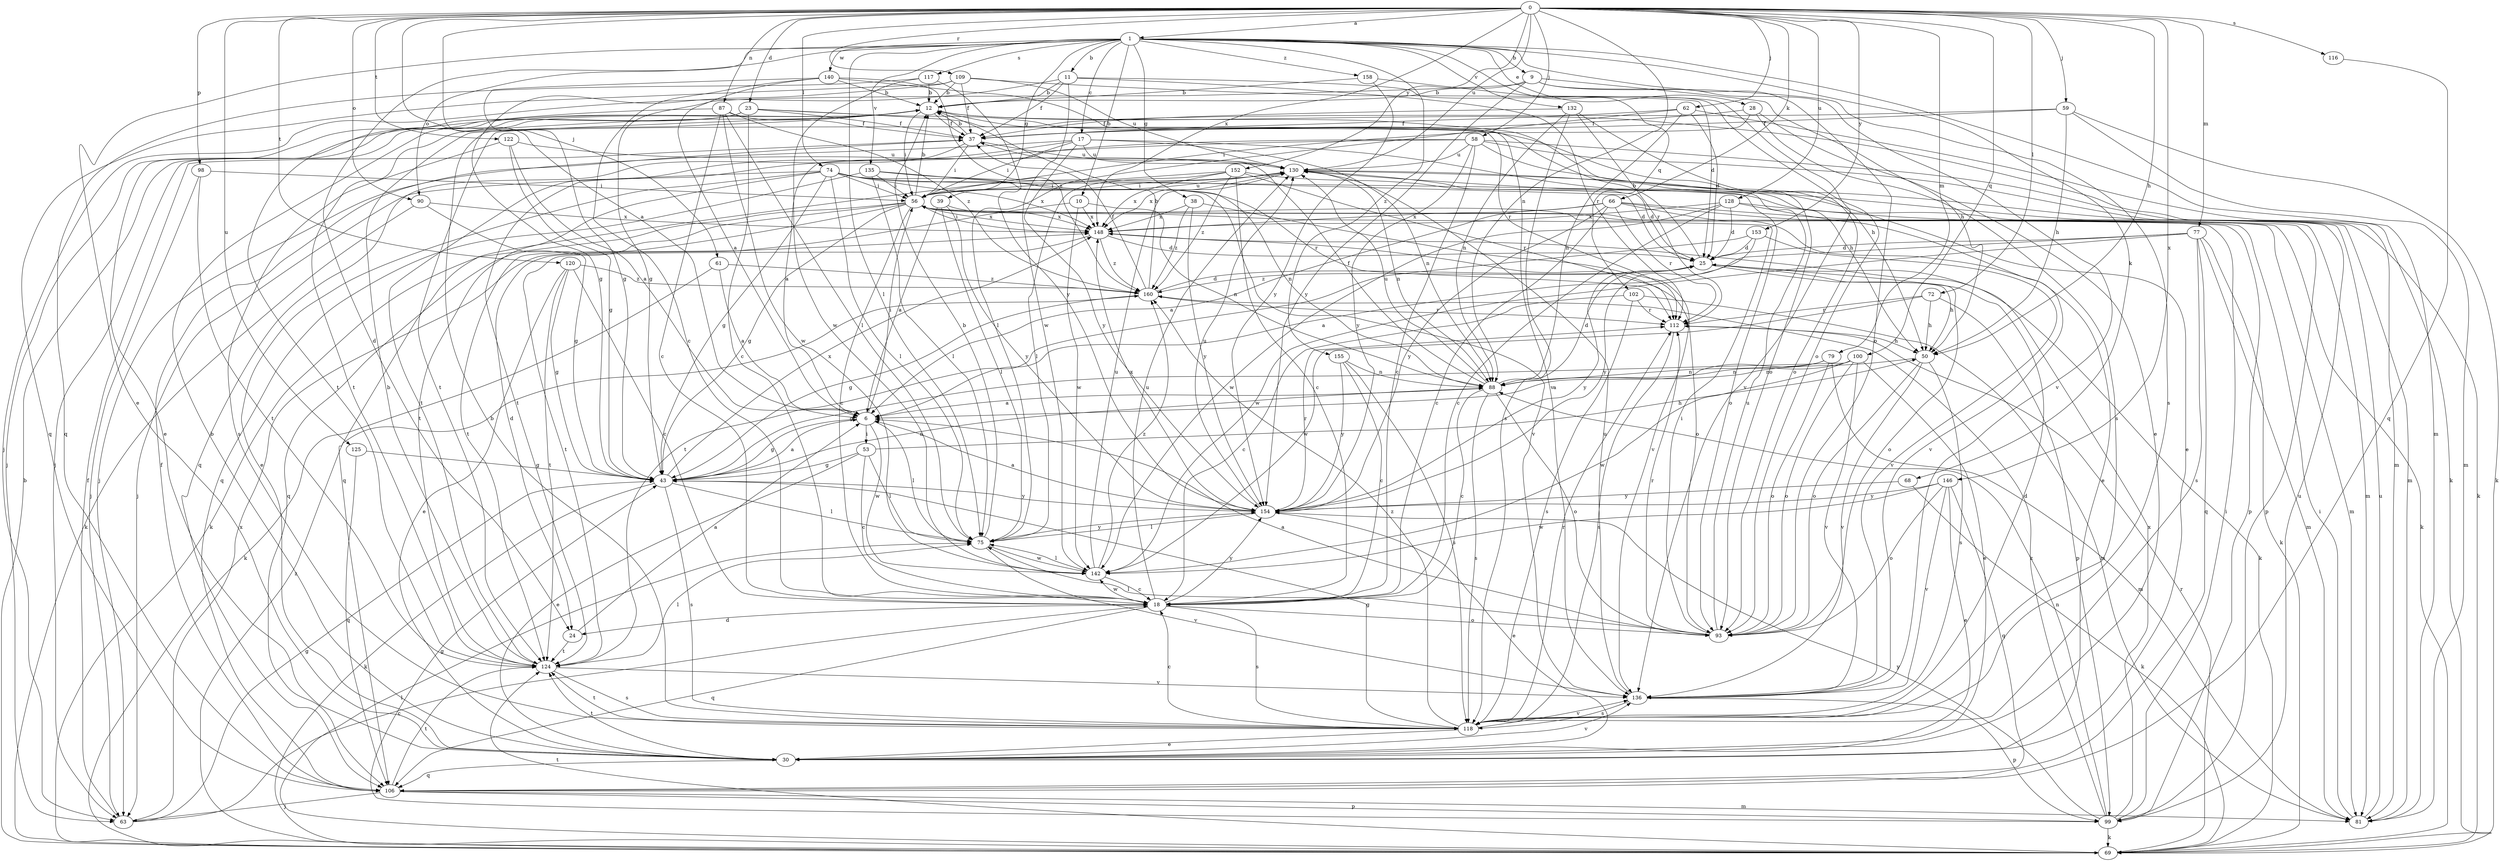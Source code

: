 strict digraph  {
0;
1;
6;
9;
10;
11;
12;
17;
18;
23;
24;
25;
28;
30;
37;
38;
39;
43;
50;
53;
56;
58;
59;
61;
62;
63;
66;
68;
69;
72;
74;
75;
77;
79;
81;
87;
88;
90;
93;
98;
99;
100;
102;
106;
109;
112;
116;
117;
118;
120;
122;
124;
125;
128;
130;
132;
135;
136;
140;
142;
146;
148;
152;
153;
154;
155;
158;
160;
0 -> 1  [label=a];
0 -> 6  [label=a];
0 -> 23  [label=d];
0 -> 50  [label=h];
0 -> 58  [label=j];
0 -> 59  [label=j];
0 -> 61  [label=j];
0 -> 62  [label=j];
0 -> 66  [label=k];
0 -> 72  [label=l];
0 -> 74  [label=l];
0 -> 77  [label=m];
0 -> 79  [label=m];
0 -> 87  [label=n];
0 -> 88  [label=n];
0 -> 90  [label=o];
0 -> 98  [label=p];
0 -> 100  [label=q];
0 -> 109  [label=r];
0 -> 116  [label=s];
0 -> 120  [label=t];
0 -> 122  [label=t];
0 -> 125  [label=u];
0 -> 128  [label=u];
0 -> 130  [label=u];
0 -> 146  [label=x];
0 -> 148  [label=x];
0 -> 152  [label=y];
0 -> 153  [label=y];
1 -> 9  [label=b];
1 -> 10  [label=b];
1 -> 11  [label=b];
1 -> 17  [label=c];
1 -> 24  [label=d];
1 -> 28  [label=e];
1 -> 30  [label=e];
1 -> 38  [label=g];
1 -> 39  [label=g];
1 -> 68  [label=k];
1 -> 75  [label=l];
1 -> 81  [label=m];
1 -> 90  [label=o];
1 -> 93  [label=o];
1 -> 102  [label=q];
1 -> 117  [label=s];
1 -> 132  [label=v];
1 -> 135  [label=v];
1 -> 140  [label=w];
1 -> 155  [label=z];
1 -> 158  [label=z];
6 -> 43  [label=g];
6 -> 53  [label=i];
6 -> 56  [label=i];
6 -> 75  [label=l];
6 -> 142  [label=w];
9 -> 12  [label=b];
9 -> 43  [label=g];
9 -> 50  [label=h];
9 -> 118  [label=s];
9 -> 136  [label=v];
9 -> 154  [label=y];
10 -> 24  [label=d];
10 -> 88  [label=n];
10 -> 142  [label=w];
10 -> 148  [label=x];
11 -> 12  [label=b];
11 -> 37  [label=f];
11 -> 63  [label=j];
11 -> 93  [label=o];
11 -> 112  [label=r];
11 -> 142  [label=w];
12 -> 37  [label=f];
12 -> 56  [label=i];
12 -> 63  [label=j];
12 -> 81  [label=m];
12 -> 93  [label=o];
12 -> 124  [label=t];
17 -> 50  [label=h];
17 -> 56  [label=i];
17 -> 63  [label=j];
17 -> 88  [label=n];
17 -> 124  [label=t];
17 -> 130  [label=u];
17 -> 154  [label=y];
18 -> 24  [label=d];
18 -> 93  [label=o];
18 -> 106  [label=q];
18 -> 118  [label=s];
18 -> 130  [label=u];
18 -> 142  [label=w];
18 -> 154  [label=y];
23 -> 18  [label=c];
23 -> 30  [label=e];
23 -> 37  [label=f];
23 -> 50  [label=h];
23 -> 63  [label=j];
23 -> 112  [label=r];
24 -> 6  [label=a];
24 -> 124  [label=t];
25 -> 12  [label=b];
25 -> 50  [label=h];
25 -> 69  [label=k];
25 -> 93  [label=o];
25 -> 154  [label=y];
25 -> 160  [label=z];
28 -> 30  [label=e];
28 -> 37  [label=f];
28 -> 56  [label=i];
28 -> 118  [label=s];
30 -> 12  [label=b];
30 -> 106  [label=q];
30 -> 124  [label=t];
30 -> 136  [label=v];
37 -> 12  [label=b];
37 -> 56  [label=i];
37 -> 106  [label=q];
37 -> 130  [label=u];
38 -> 136  [label=v];
38 -> 148  [label=x];
38 -> 154  [label=y];
38 -> 160  [label=z];
39 -> 6  [label=a];
39 -> 75  [label=l];
39 -> 148  [label=x];
39 -> 154  [label=y];
43 -> 6  [label=a];
43 -> 69  [label=k];
43 -> 75  [label=l];
43 -> 88  [label=n];
43 -> 118  [label=s];
43 -> 148  [label=x];
43 -> 154  [label=y];
50 -> 88  [label=n];
50 -> 93  [label=o];
50 -> 118  [label=s];
50 -> 136  [label=v];
53 -> 18  [label=c];
53 -> 30  [label=e];
53 -> 43  [label=g];
53 -> 50  [label=h];
53 -> 75  [label=l];
56 -> 12  [label=b];
56 -> 18  [label=c];
56 -> 43  [label=g];
56 -> 69  [label=k];
56 -> 99  [label=p];
56 -> 106  [label=q];
56 -> 124  [label=t];
56 -> 130  [label=u];
56 -> 148  [label=x];
58 -> 6  [label=a];
58 -> 18  [label=c];
58 -> 30  [label=e];
58 -> 69  [label=k];
58 -> 81  [label=m];
58 -> 124  [label=t];
58 -> 130  [label=u];
58 -> 154  [label=y];
59 -> 37  [label=f];
59 -> 50  [label=h];
59 -> 69  [label=k];
59 -> 81  [label=m];
59 -> 124  [label=t];
61 -> 6  [label=a];
61 -> 69  [label=k];
61 -> 160  [label=z];
62 -> 25  [label=d];
62 -> 37  [label=f];
62 -> 69  [label=k];
62 -> 75  [label=l];
62 -> 88  [label=n];
63 -> 18  [label=c];
63 -> 37  [label=f];
63 -> 43  [label=g];
63 -> 148  [label=x];
66 -> 6  [label=a];
66 -> 18  [label=c];
66 -> 30  [label=e];
66 -> 69  [label=k];
66 -> 81  [label=m];
66 -> 112  [label=r];
66 -> 148  [label=x];
66 -> 154  [label=y];
68 -> 69  [label=k];
68 -> 154  [label=y];
69 -> 12  [label=b];
69 -> 75  [label=l];
69 -> 112  [label=r];
69 -> 124  [label=t];
69 -> 160  [label=z];
72 -> 50  [label=h];
72 -> 99  [label=p];
72 -> 112  [label=r];
72 -> 142  [label=w];
74 -> 30  [label=e];
74 -> 43  [label=g];
74 -> 56  [label=i];
74 -> 63  [label=j];
74 -> 75  [label=l];
74 -> 81  [label=m];
74 -> 112  [label=r];
74 -> 124  [label=t];
74 -> 136  [label=v];
74 -> 148  [label=x];
75 -> 12  [label=b];
75 -> 136  [label=v];
75 -> 142  [label=w];
75 -> 154  [label=y];
77 -> 6  [label=a];
77 -> 25  [label=d];
77 -> 69  [label=k];
77 -> 81  [label=m];
77 -> 106  [label=q];
77 -> 118  [label=s];
77 -> 142  [label=w];
79 -> 6  [label=a];
79 -> 81  [label=m];
79 -> 88  [label=n];
79 -> 93  [label=o];
81 -> 56  [label=i];
81 -> 130  [label=u];
87 -> 18  [label=c];
87 -> 37  [label=f];
87 -> 75  [label=l];
87 -> 124  [label=t];
87 -> 142  [label=w];
87 -> 160  [label=z];
88 -> 6  [label=a];
88 -> 18  [label=c];
88 -> 25  [label=d];
88 -> 37  [label=f];
88 -> 93  [label=o];
88 -> 118  [label=s];
88 -> 130  [label=u];
90 -> 43  [label=g];
90 -> 69  [label=k];
90 -> 148  [label=x];
93 -> 6  [label=a];
93 -> 56  [label=i];
93 -> 75  [label=l];
93 -> 112  [label=r];
93 -> 130  [label=u];
98 -> 56  [label=i];
98 -> 63  [label=j];
98 -> 124  [label=t];
99 -> 43  [label=g];
99 -> 56  [label=i];
99 -> 69  [label=k];
99 -> 88  [label=n];
99 -> 130  [label=u];
99 -> 148  [label=x];
99 -> 154  [label=y];
99 -> 160  [label=z];
100 -> 30  [label=e];
100 -> 43  [label=g];
100 -> 88  [label=n];
100 -> 93  [label=o];
100 -> 136  [label=v];
100 -> 142  [label=w];
102 -> 18  [label=c];
102 -> 81  [label=m];
102 -> 112  [label=r];
102 -> 118  [label=s];
106 -> 37  [label=f];
106 -> 63  [label=j];
106 -> 81  [label=m];
106 -> 99  [label=p];
106 -> 124  [label=t];
109 -> 12  [label=b];
109 -> 25  [label=d];
109 -> 37  [label=f];
109 -> 43  [label=g];
109 -> 106  [label=q];
109 -> 130  [label=u];
112 -> 50  [label=h];
112 -> 118  [label=s];
116 -> 106  [label=q];
117 -> 12  [label=b];
117 -> 106  [label=q];
117 -> 142  [label=w];
117 -> 154  [label=y];
118 -> 12  [label=b];
118 -> 18  [label=c];
118 -> 25  [label=d];
118 -> 30  [label=e];
118 -> 43  [label=g];
118 -> 112  [label=r];
118 -> 124  [label=t];
118 -> 136  [label=v];
118 -> 160  [label=z];
120 -> 18  [label=c];
120 -> 30  [label=e];
120 -> 43  [label=g];
120 -> 124  [label=t];
120 -> 160  [label=z];
122 -> 6  [label=a];
122 -> 43  [label=g];
122 -> 118  [label=s];
122 -> 130  [label=u];
124 -> 12  [label=b];
124 -> 75  [label=l];
124 -> 118  [label=s];
124 -> 136  [label=v];
125 -> 43  [label=g];
125 -> 106  [label=q];
128 -> 18  [label=c];
128 -> 25  [label=d];
128 -> 99  [label=p];
128 -> 136  [label=v];
128 -> 142  [label=w];
128 -> 148  [label=x];
130 -> 56  [label=i];
130 -> 88  [label=n];
130 -> 93  [label=o];
130 -> 106  [label=q];
130 -> 148  [label=x];
132 -> 37  [label=f];
132 -> 88  [label=n];
132 -> 93  [label=o];
132 -> 112  [label=r];
132 -> 118  [label=s];
135 -> 25  [label=d];
135 -> 56  [label=i];
135 -> 75  [label=l];
135 -> 88  [label=n];
135 -> 106  [label=q];
136 -> 99  [label=p];
136 -> 118  [label=s];
136 -> 130  [label=u];
140 -> 6  [label=a];
140 -> 12  [label=b];
140 -> 18  [label=c];
140 -> 43  [label=g];
140 -> 136  [label=v];
140 -> 160  [label=z];
142 -> 18  [label=c];
142 -> 75  [label=l];
142 -> 130  [label=u];
142 -> 160  [label=z];
146 -> 30  [label=e];
146 -> 93  [label=o];
146 -> 106  [label=q];
146 -> 136  [label=v];
146 -> 142  [label=w];
146 -> 154  [label=y];
148 -> 25  [label=d];
148 -> 56  [label=i];
148 -> 93  [label=o];
148 -> 124  [label=t];
148 -> 160  [label=z];
152 -> 18  [label=c];
152 -> 25  [label=d];
152 -> 56  [label=i];
152 -> 75  [label=l];
152 -> 112  [label=r];
152 -> 148  [label=x];
152 -> 160  [label=z];
153 -> 25  [label=d];
153 -> 124  [label=t];
153 -> 136  [label=v];
153 -> 154  [label=y];
154 -> 6  [label=a];
154 -> 30  [label=e];
154 -> 75  [label=l];
154 -> 112  [label=r];
154 -> 130  [label=u];
154 -> 148  [label=x];
155 -> 18  [label=c];
155 -> 88  [label=n];
155 -> 118  [label=s];
155 -> 154  [label=y];
158 -> 12  [label=b];
158 -> 136  [label=v];
158 -> 154  [label=y];
160 -> 12  [label=b];
160 -> 25  [label=d];
160 -> 37  [label=f];
160 -> 43  [label=g];
160 -> 112  [label=r];
}
